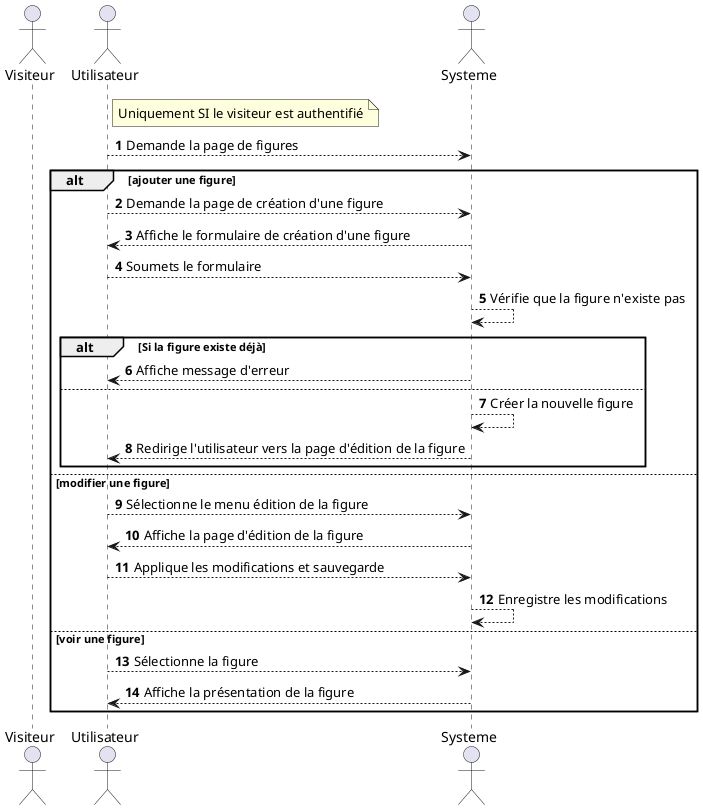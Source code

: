 @startuml
'https://plantuml.com/sequence-diagram

autonumber
actor Visiteur
actor Utilisateur
actor Systeme

note right of Utilisateur: Uniquement SI le visiteur est authentifié

Utilisateur --> Systeme: Demande la page de figures

alt ajouter une figure
Utilisateur --> Systeme: Demande la page de création d'une figure
Systeme --> Utilisateur: Affiche le formulaire de création d'une figure
Utilisateur --> Systeme: Soumets le formulaire
Systeme --> Systeme: Vérifie que la figure n'existe pas
alt Si la figure existe déjà
    Systeme --> Utilisateur: Affiche message d'erreur

else
    Systeme --> Systeme: Créer la nouvelle figure
    Systeme --> Utilisateur: Redirige l'utilisateur vers la page d'édition de la figure
end
else modifier une figure
    Utilisateur --> Systeme: Sélectionne le menu édition de la figure
    Systeme --> Utilisateur: Affiche la page d'édition de la figure
    Utilisateur --> Systeme: Applique les modifications et sauvegarde
    Systeme --> Systeme: Enregistre les modifications

else voir une figure
    Utilisateur --> Systeme: Sélectionne la figure
    Systeme --> Utilisateur: Affiche la présentation de la figure
end


@enduml